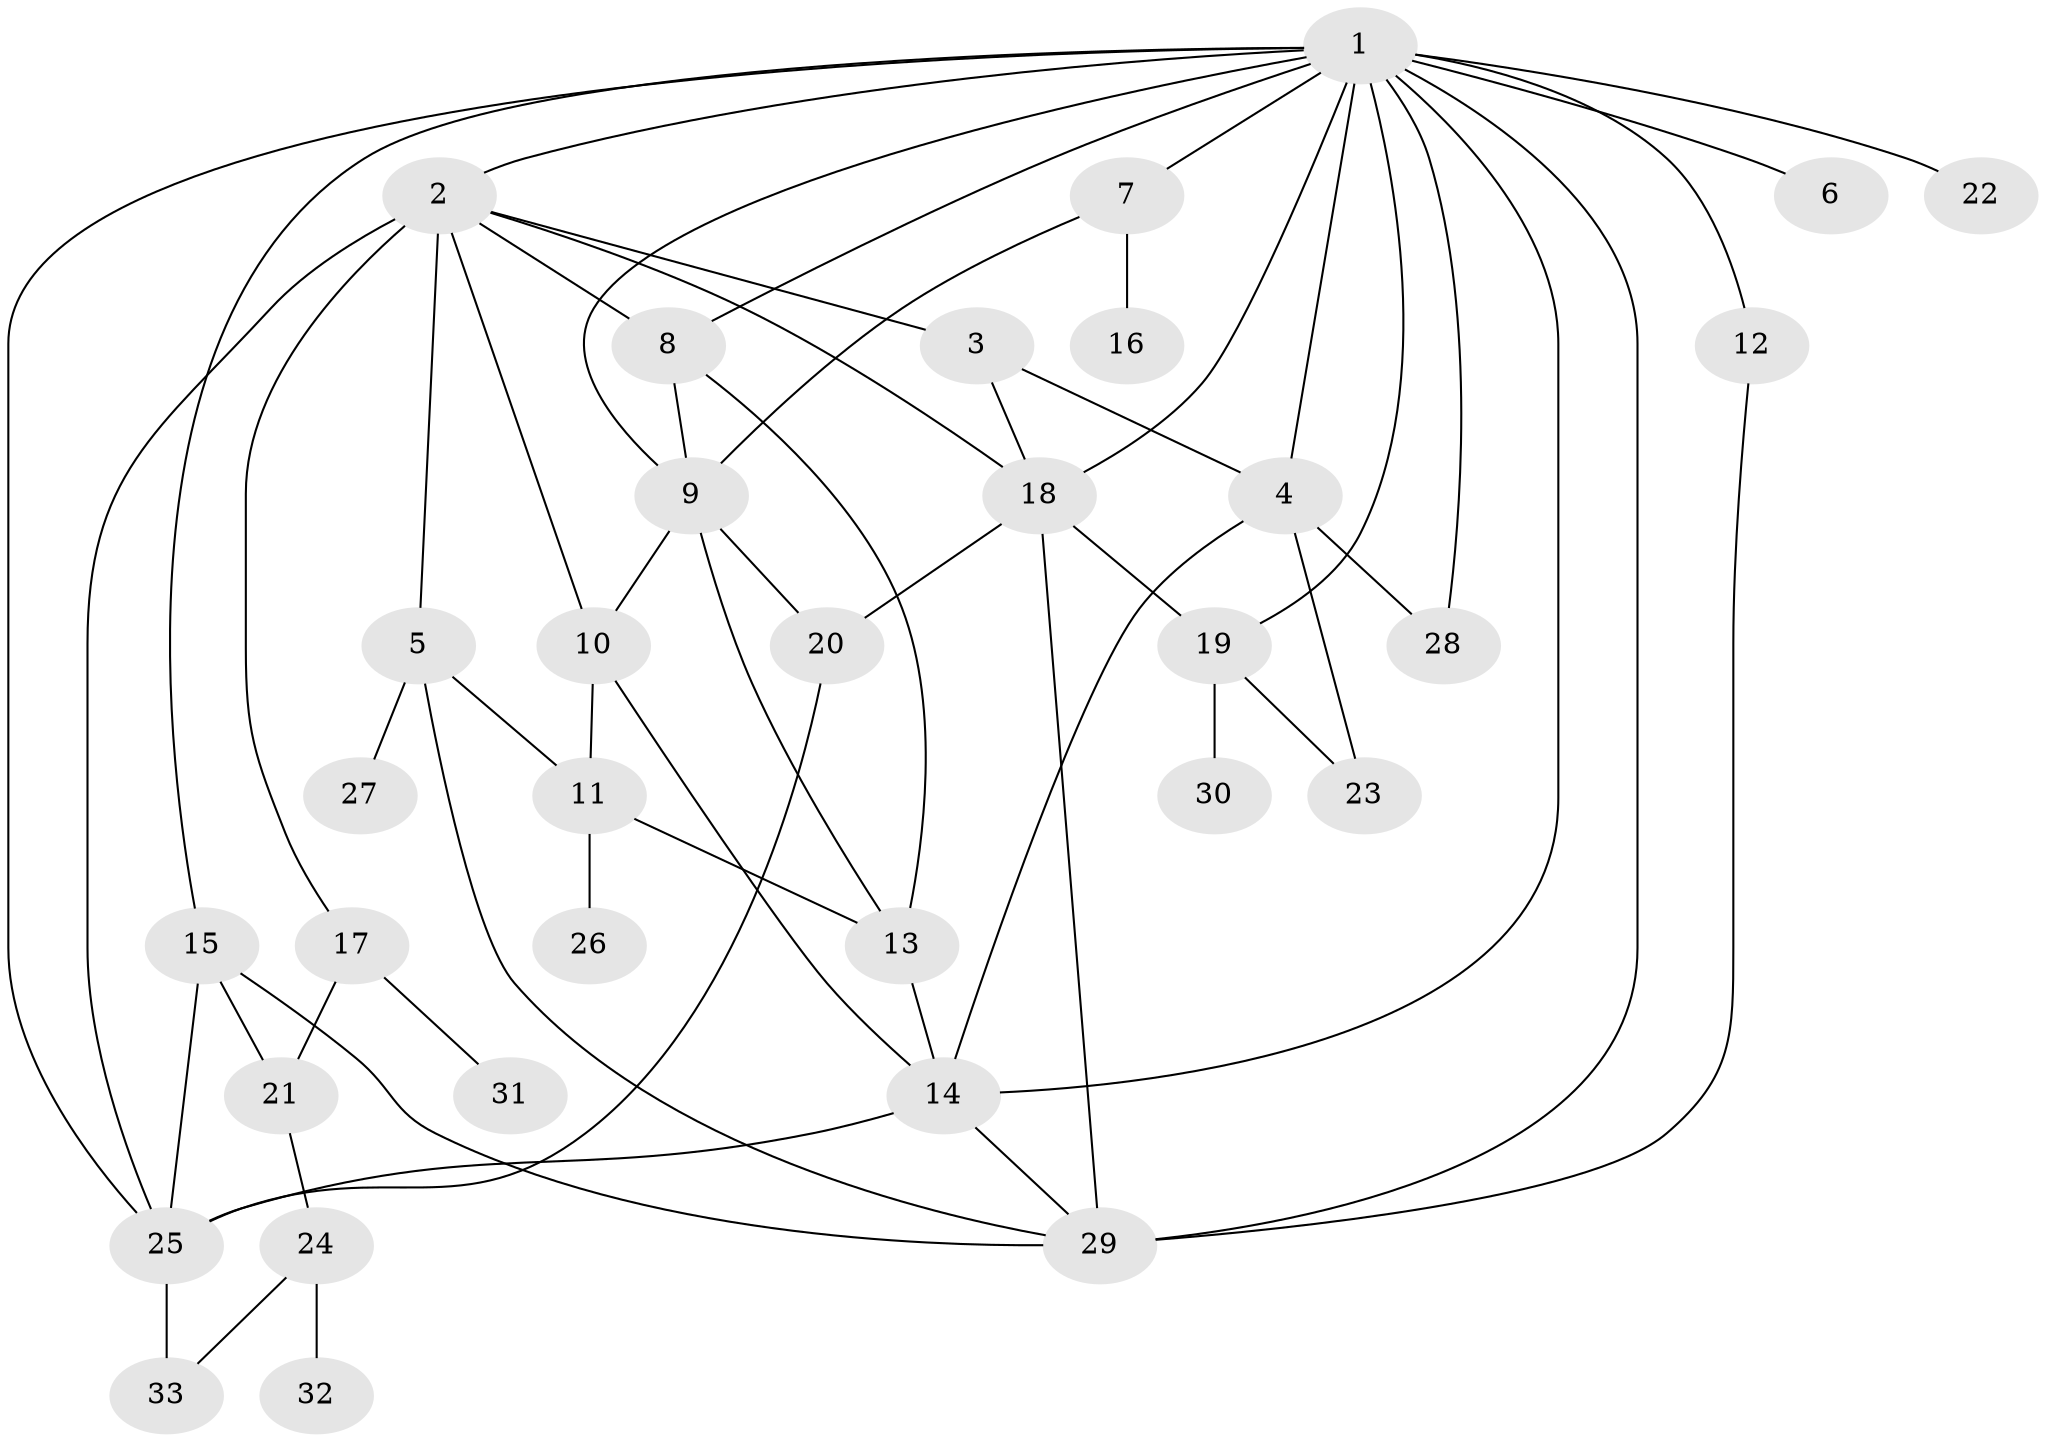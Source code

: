 // original degree distribution, {4: 0.21212121212121213, 8: 0.015151515151515152, 9: 0.015151515151515152, 3: 0.25757575757575757, 6: 0.045454545454545456, 1: 0.21212121212121213, 2: 0.21212121212121213, 5: 0.030303030303030304}
// Generated by graph-tools (version 1.1) at 2025/34/03/09/25 02:34:19]
// undirected, 33 vertices, 60 edges
graph export_dot {
graph [start="1"]
  node [color=gray90,style=filled];
  1;
  2;
  3;
  4;
  5;
  6;
  7;
  8;
  9;
  10;
  11;
  12;
  13;
  14;
  15;
  16;
  17;
  18;
  19;
  20;
  21;
  22;
  23;
  24;
  25;
  26;
  27;
  28;
  29;
  30;
  31;
  32;
  33;
  1 -- 2 [weight=1.0];
  1 -- 4 [weight=1.0];
  1 -- 6 [weight=1.0];
  1 -- 7 [weight=1.0];
  1 -- 8 [weight=1.0];
  1 -- 9 [weight=1.0];
  1 -- 12 [weight=2.0];
  1 -- 14 [weight=1.0];
  1 -- 15 [weight=1.0];
  1 -- 18 [weight=1.0];
  1 -- 19 [weight=1.0];
  1 -- 22 [weight=1.0];
  1 -- 25 [weight=1.0];
  1 -- 28 [weight=1.0];
  1 -- 29 [weight=1.0];
  2 -- 3 [weight=1.0];
  2 -- 5 [weight=1.0];
  2 -- 8 [weight=1.0];
  2 -- 10 [weight=1.0];
  2 -- 17 [weight=1.0];
  2 -- 18 [weight=1.0];
  2 -- 25 [weight=1.0];
  3 -- 4 [weight=1.0];
  3 -- 18 [weight=1.0];
  4 -- 14 [weight=1.0];
  4 -- 23 [weight=1.0];
  4 -- 28 [weight=1.0];
  5 -- 11 [weight=1.0];
  5 -- 27 [weight=1.0];
  5 -- 29 [weight=1.0];
  7 -- 9 [weight=1.0];
  7 -- 16 [weight=1.0];
  8 -- 9 [weight=1.0];
  8 -- 13 [weight=1.0];
  9 -- 10 [weight=1.0];
  9 -- 13 [weight=1.0];
  9 -- 20 [weight=1.0];
  10 -- 11 [weight=1.0];
  10 -- 14 [weight=1.0];
  11 -- 13 [weight=1.0];
  11 -- 26 [weight=1.0];
  12 -- 29 [weight=2.0];
  13 -- 14 [weight=1.0];
  14 -- 25 [weight=1.0];
  14 -- 29 [weight=1.0];
  15 -- 21 [weight=1.0];
  15 -- 25 [weight=1.0];
  15 -- 29 [weight=1.0];
  17 -- 21 [weight=1.0];
  17 -- 31 [weight=1.0];
  18 -- 19 [weight=1.0];
  18 -- 20 [weight=2.0];
  18 -- 29 [weight=1.0];
  19 -- 23 [weight=1.0];
  19 -- 30 [weight=1.0];
  20 -- 25 [weight=2.0];
  21 -- 24 [weight=1.0];
  24 -- 32 [weight=3.0];
  24 -- 33 [weight=1.0];
  25 -- 33 [weight=1.0];
}
